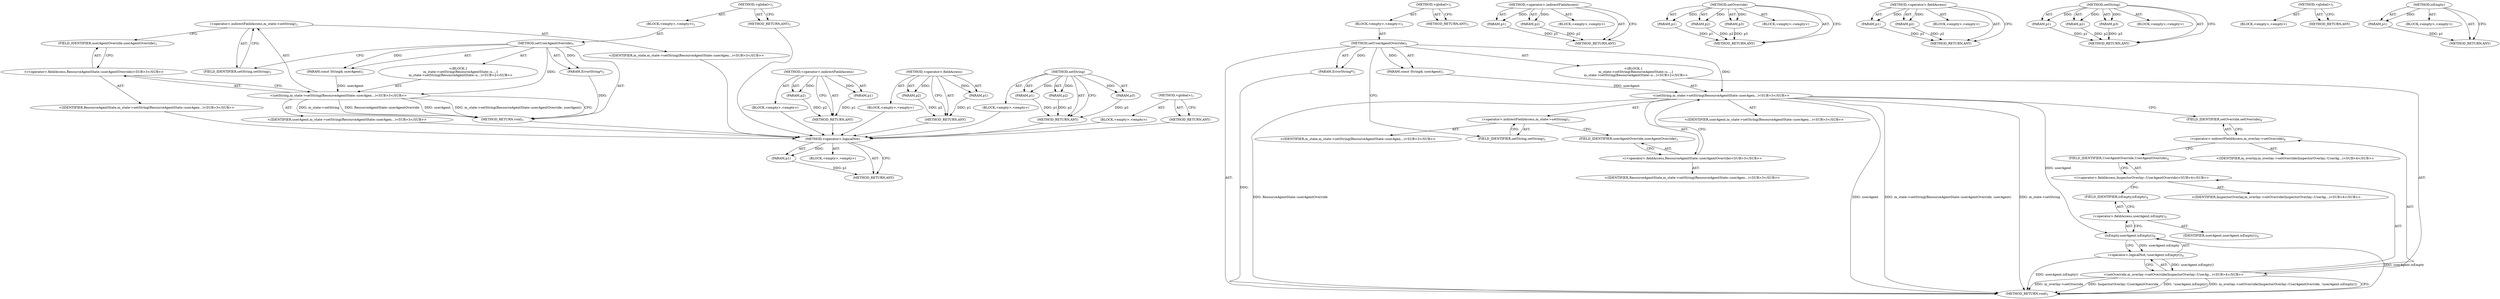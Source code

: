 digraph "&lt;global&gt;" {
vulnerable_73 [label=<(METHOD,&lt;operator&gt;.logicalNot)>];
vulnerable_74 [label=<(PARAM,p1)>];
vulnerable_75 [label=<(BLOCK,&lt;empty&gt;,&lt;empty&gt;)>];
vulnerable_76 [label=<(METHOD_RETURN,ANY)>];
vulnerable_6 [label=<(METHOD,&lt;global&gt;)<SUB>1</SUB>>];
vulnerable_7 [label=<(BLOCK,&lt;empty&gt;,&lt;empty&gt;)<SUB>1</SUB>>];
vulnerable_8 [label=<(METHOD,setUserAgentOverride)<SUB>1</SUB>>];
vulnerable_9 [label=<(PARAM,ErrorString*)<SUB>1</SUB>>];
vulnerable_10 [label=<(PARAM,const String&amp; userAgent)<SUB>1</SUB>>];
vulnerable_11 [label="<(BLOCK,{
     m_state-&gt;setString(ResourceAgentState::u...,{
     m_state-&gt;setString(ResourceAgentState::u...)<SUB>2</SUB>>"];
vulnerable_12 [label="<(setString,m_state-&gt;setString(ResourceAgentState::userAgen...)<SUB>3</SUB>>"];
vulnerable_13 [label=<(&lt;operator&gt;.indirectFieldAccess,m_state-&gt;setString)<SUB>3</SUB>>];
vulnerable_14 [label="<(IDENTIFIER,m_state,m_state-&gt;setString(ResourceAgentState::userAgen...)<SUB>3</SUB>>"];
vulnerable_15 [label=<(FIELD_IDENTIFIER,setString,setString)<SUB>3</SUB>>];
vulnerable_16 [label="<(&lt;operator&gt;.fieldAccess,ResourceAgentState::userAgentOverride)<SUB>3</SUB>>"];
vulnerable_17 [label="<(IDENTIFIER,ResourceAgentState,m_state-&gt;setString(ResourceAgentState::userAgen...)<SUB>3</SUB>>"];
vulnerable_18 [label=<(FIELD_IDENTIFIER,userAgentOverride,userAgentOverride)<SUB>3</SUB>>];
vulnerable_19 [label="<(IDENTIFIER,userAgent,m_state-&gt;setString(ResourceAgentState::userAgen...)<SUB>3</SUB>>"];
vulnerable_20 [label="<(setOverride,m_overlay-&gt;setOverride(InspectorOverlay::UserAg...)<SUB>4</SUB>>"];
vulnerable_21 [label=<(&lt;operator&gt;.indirectFieldAccess,m_overlay-&gt;setOverride)<SUB>4</SUB>>];
vulnerable_22 [label="<(IDENTIFIER,m_overlay,m_overlay-&gt;setOverride(InspectorOverlay::UserAg...)<SUB>4</SUB>>"];
vulnerable_23 [label=<(FIELD_IDENTIFIER,setOverride,setOverride)<SUB>4</SUB>>];
vulnerable_24 [label="<(&lt;operator&gt;.fieldAccess,InspectorOverlay::UserAgentOverride)<SUB>4</SUB>>"];
vulnerable_25 [label="<(IDENTIFIER,InspectorOverlay,m_overlay-&gt;setOverride(InspectorOverlay::UserAg...)<SUB>4</SUB>>"];
vulnerable_26 [label=<(FIELD_IDENTIFIER,UserAgentOverride,UserAgentOverride)<SUB>4</SUB>>];
vulnerable_27 [label=<(&lt;operator&gt;.logicalNot,!userAgent.isEmpty())<SUB>4</SUB>>];
vulnerable_28 [label=<(isEmpty,userAgent.isEmpty())<SUB>4</SUB>>];
vulnerable_29 [label=<(&lt;operator&gt;.fieldAccess,userAgent.isEmpty)<SUB>4</SUB>>];
vulnerable_30 [label=<(IDENTIFIER,userAgent,userAgent.isEmpty())<SUB>4</SUB>>];
vulnerable_31 [label=<(FIELD_IDENTIFIER,isEmpty,isEmpty)<SUB>4</SUB>>];
vulnerable_32 [label=<(METHOD_RETURN,void)<SUB>1</SUB>>];
vulnerable_34 [label=<(METHOD_RETURN,ANY)<SUB>1</SUB>>];
vulnerable_57 [label=<(METHOD,&lt;operator&gt;.indirectFieldAccess)>];
vulnerable_58 [label=<(PARAM,p1)>];
vulnerable_59 [label=<(PARAM,p2)>];
vulnerable_60 [label=<(BLOCK,&lt;empty&gt;,&lt;empty&gt;)>];
vulnerable_61 [label=<(METHOD_RETURN,ANY)>];
vulnerable_67 [label=<(METHOD,setOverride)>];
vulnerable_68 [label=<(PARAM,p1)>];
vulnerable_69 [label=<(PARAM,p2)>];
vulnerable_70 [label=<(PARAM,p3)>];
vulnerable_71 [label=<(BLOCK,&lt;empty&gt;,&lt;empty&gt;)>];
vulnerable_72 [label=<(METHOD_RETURN,ANY)>];
vulnerable_62 [label=<(METHOD,&lt;operator&gt;.fieldAccess)>];
vulnerable_63 [label=<(PARAM,p1)>];
vulnerable_64 [label=<(PARAM,p2)>];
vulnerable_65 [label=<(BLOCK,&lt;empty&gt;,&lt;empty&gt;)>];
vulnerable_66 [label=<(METHOD_RETURN,ANY)>];
vulnerable_51 [label=<(METHOD,setString)>];
vulnerable_52 [label=<(PARAM,p1)>];
vulnerable_53 [label=<(PARAM,p2)>];
vulnerable_54 [label=<(PARAM,p3)>];
vulnerable_55 [label=<(BLOCK,&lt;empty&gt;,&lt;empty&gt;)>];
vulnerable_56 [label=<(METHOD_RETURN,ANY)>];
vulnerable_45 [label=<(METHOD,&lt;global&gt;)<SUB>1</SUB>>];
vulnerable_46 [label=<(BLOCK,&lt;empty&gt;,&lt;empty&gt;)>];
vulnerable_47 [label=<(METHOD_RETURN,ANY)>];
vulnerable_77 [label=<(METHOD,isEmpty)>];
vulnerable_78 [label=<(PARAM,p1)>];
vulnerable_79 [label=<(BLOCK,&lt;empty&gt;,&lt;empty&gt;)>];
vulnerable_80 [label=<(METHOD_RETURN,ANY)>];
fixed_6 [label=<(METHOD,&lt;global&gt;)<SUB>1</SUB>>];
fixed_7 [label=<(BLOCK,&lt;empty&gt;,&lt;empty&gt;)<SUB>1</SUB>>];
fixed_8 [label=<(METHOD,setUserAgentOverride)<SUB>1</SUB>>];
fixed_9 [label=<(PARAM,ErrorString*)<SUB>1</SUB>>];
fixed_10 [label=<(PARAM,const String&amp; userAgent)<SUB>1</SUB>>];
fixed_11 [label="<(BLOCK,{
     m_state-&gt;setString(ResourceAgentState::u...,{
     m_state-&gt;setString(ResourceAgentState::u...)<SUB>2</SUB>>"];
fixed_12 [label="<(setString,m_state-&gt;setString(ResourceAgentState::userAgen...)<SUB>3</SUB>>"];
fixed_13 [label=<(&lt;operator&gt;.indirectFieldAccess,m_state-&gt;setString)<SUB>3</SUB>>];
fixed_14 [label="<(IDENTIFIER,m_state,m_state-&gt;setString(ResourceAgentState::userAgen...)<SUB>3</SUB>>"];
fixed_15 [label=<(FIELD_IDENTIFIER,setString,setString)<SUB>3</SUB>>];
fixed_16 [label="<(&lt;operator&gt;.fieldAccess,ResourceAgentState::userAgentOverride)<SUB>3</SUB>>"];
fixed_17 [label="<(IDENTIFIER,ResourceAgentState,m_state-&gt;setString(ResourceAgentState::userAgen...)<SUB>3</SUB>>"];
fixed_18 [label=<(FIELD_IDENTIFIER,userAgentOverride,userAgentOverride)<SUB>3</SUB>>];
fixed_19 [label="<(IDENTIFIER,userAgent,m_state-&gt;setString(ResourceAgentState::userAgen...)<SUB>3</SUB>>"];
fixed_20 [label=<(METHOD_RETURN,void)<SUB>1</SUB>>];
fixed_22 [label=<(METHOD_RETURN,ANY)<SUB>1</SUB>>];
fixed_45 [label=<(METHOD,&lt;operator&gt;.indirectFieldAccess)>];
fixed_46 [label=<(PARAM,p1)>];
fixed_47 [label=<(PARAM,p2)>];
fixed_48 [label=<(BLOCK,&lt;empty&gt;,&lt;empty&gt;)>];
fixed_49 [label=<(METHOD_RETURN,ANY)>];
fixed_50 [label=<(METHOD,&lt;operator&gt;.fieldAccess)>];
fixed_51 [label=<(PARAM,p1)>];
fixed_52 [label=<(PARAM,p2)>];
fixed_53 [label=<(BLOCK,&lt;empty&gt;,&lt;empty&gt;)>];
fixed_54 [label=<(METHOD_RETURN,ANY)>];
fixed_39 [label=<(METHOD,setString)>];
fixed_40 [label=<(PARAM,p1)>];
fixed_41 [label=<(PARAM,p2)>];
fixed_42 [label=<(PARAM,p3)>];
fixed_43 [label=<(BLOCK,&lt;empty&gt;,&lt;empty&gt;)>];
fixed_44 [label=<(METHOD_RETURN,ANY)>];
fixed_33 [label=<(METHOD,&lt;global&gt;)<SUB>1</SUB>>];
fixed_34 [label=<(BLOCK,&lt;empty&gt;,&lt;empty&gt;)>];
fixed_35 [label=<(METHOD_RETURN,ANY)>];
vulnerable_73 -> vulnerable_74  [key=0, label="AST: "];
vulnerable_73 -> vulnerable_74  [key=1, label="DDG: "];
vulnerable_73 -> vulnerable_75  [key=0, label="AST: "];
vulnerable_73 -> vulnerable_76  [key=0, label="AST: "];
vulnerable_73 -> vulnerable_76  [key=1, label="CFG: "];
vulnerable_74 -> vulnerable_76  [key=0, label="DDG: p1"];
vulnerable_6 -> vulnerable_7  [key=0, label="AST: "];
vulnerable_6 -> vulnerable_34  [key=0, label="AST: "];
vulnerable_6 -> vulnerable_34  [key=1, label="CFG: "];
vulnerable_7 -> vulnerable_8  [key=0, label="AST: "];
vulnerable_8 -> vulnerable_9  [key=0, label="AST: "];
vulnerable_8 -> vulnerable_9  [key=1, label="DDG: "];
vulnerable_8 -> vulnerable_10  [key=0, label="AST: "];
vulnerable_8 -> vulnerable_10  [key=1, label="DDG: "];
vulnerable_8 -> vulnerable_11  [key=0, label="AST: "];
vulnerable_8 -> vulnerable_32  [key=0, label="AST: "];
vulnerable_8 -> vulnerable_15  [key=0, label="CFG: "];
vulnerable_8 -> vulnerable_12  [key=0, label="DDG: "];
vulnerable_9 -> vulnerable_32  [key=0, label="DDG: "];
vulnerable_10 -> vulnerable_12  [key=0, label="DDG: userAgent"];
vulnerable_11 -> vulnerable_12  [key=0, label="AST: "];
vulnerable_11 -> vulnerable_20  [key=0, label="AST: "];
vulnerable_12 -> vulnerable_13  [key=0, label="AST: "];
vulnerable_12 -> vulnerable_16  [key=0, label="AST: "];
vulnerable_12 -> vulnerable_19  [key=0, label="AST: "];
vulnerable_12 -> vulnerable_23  [key=0, label="CFG: "];
vulnerable_12 -> vulnerable_32  [key=0, label="DDG: m_state-&gt;setString"];
vulnerable_12 -> vulnerable_32  [key=1, label="DDG: ResourceAgentState::userAgentOverride"];
vulnerable_12 -> vulnerable_32  [key=2, label="DDG: userAgent"];
vulnerable_12 -> vulnerable_32  [key=3, label="DDG: m_state-&gt;setString(ResourceAgentState::userAgentOverride, userAgent)"];
vulnerable_12 -> vulnerable_28  [key=0, label="DDG: userAgent"];
vulnerable_13 -> vulnerable_14  [key=0, label="AST: "];
vulnerable_13 -> vulnerable_15  [key=0, label="AST: "];
vulnerable_13 -> vulnerable_18  [key=0, label="CFG: "];
vulnerable_15 -> vulnerable_13  [key=0, label="CFG: "];
vulnerable_16 -> vulnerable_17  [key=0, label="AST: "];
vulnerable_16 -> vulnerable_18  [key=0, label="AST: "];
vulnerable_16 -> vulnerable_12  [key=0, label="CFG: "];
vulnerable_18 -> vulnerable_16  [key=0, label="CFG: "];
vulnerable_20 -> vulnerable_21  [key=0, label="AST: "];
vulnerable_20 -> vulnerable_24  [key=0, label="AST: "];
vulnerable_20 -> vulnerable_27  [key=0, label="AST: "];
vulnerable_20 -> vulnerable_32  [key=0, label="CFG: "];
vulnerable_20 -> vulnerable_32  [key=1, label="DDG: m_overlay-&gt;setOverride"];
vulnerable_20 -> vulnerable_32  [key=2, label="DDG: InspectorOverlay::UserAgentOverride"];
vulnerable_20 -> vulnerable_32  [key=3, label="DDG: !userAgent.isEmpty()"];
vulnerable_20 -> vulnerable_32  [key=4, label="DDG: m_overlay-&gt;setOverride(InspectorOverlay::UserAgentOverride, !userAgent.isEmpty())"];
vulnerable_21 -> vulnerable_22  [key=0, label="AST: "];
vulnerable_21 -> vulnerable_23  [key=0, label="AST: "];
vulnerable_21 -> vulnerable_26  [key=0, label="CFG: "];
vulnerable_23 -> vulnerable_21  [key=0, label="CFG: "];
vulnerable_24 -> vulnerable_25  [key=0, label="AST: "];
vulnerable_24 -> vulnerable_26  [key=0, label="AST: "];
vulnerable_24 -> vulnerable_31  [key=0, label="CFG: "];
vulnerable_26 -> vulnerable_24  [key=0, label="CFG: "];
vulnerable_27 -> vulnerable_28  [key=0, label="AST: "];
vulnerable_27 -> vulnerable_20  [key=0, label="CFG: "];
vulnerable_27 -> vulnerable_20  [key=1, label="DDG: userAgent.isEmpty()"];
vulnerable_27 -> vulnerable_32  [key=0, label="DDG: userAgent.isEmpty()"];
vulnerable_28 -> vulnerable_29  [key=0, label="AST: "];
vulnerable_28 -> vulnerable_27  [key=0, label="CFG: "];
vulnerable_28 -> vulnerable_27  [key=1, label="DDG: userAgent.isEmpty"];
vulnerable_28 -> vulnerable_32  [key=0, label="DDG: userAgent.isEmpty"];
vulnerable_29 -> vulnerable_30  [key=0, label="AST: "];
vulnerable_29 -> vulnerable_31  [key=0, label="AST: "];
vulnerable_29 -> vulnerable_28  [key=0, label="CFG: "];
vulnerable_31 -> vulnerable_29  [key=0, label="CFG: "];
vulnerable_57 -> vulnerable_58  [key=0, label="AST: "];
vulnerable_57 -> vulnerable_58  [key=1, label="DDG: "];
vulnerable_57 -> vulnerable_60  [key=0, label="AST: "];
vulnerable_57 -> vulnerable_59  [key=0, label="AST: "];
vulnerable_57 -> vulnerable_59  [key=1, label="DDG: "];
vulnerable_57 -> vulnerable_61  [key=0, label="AST: "];
vulnerable_57 -> vulnerable_61  [key=1, label="CFG: "];
vulnerable_58 -> vulnerable_61  [key=0, label="DDG: p1"];
vulnerable_59 -> vulnerable_61  [key=0, label="DDG: p2"];
vulnerable_67 -> vulnerable_68  [key=0, label="AST: "];
vulnerable_67 -> vulnerable_68  [key=1, label="DDG: "];
vulnerable_67 -> vulnerable_71  [key=0, label="AST: "];
vulnerable_67 -> vulnerable_69  [key=0, label="AST: "];
vulnerable_67 -> vulnerable_69  [key=1, label="DDG: "];
vulnerable_67 -> vulnerable_72  [key=0, label="AST: "];
vulnerable_67 -> vulnerable_72  [key=1, label="CFG: "];
vulnerable_67 -> vulnerable_70  [key=0, label="AST: "];
vulnerable_67 -> vulnerable_70  [key=1, label="DDG: "];
vulnerable_68 -> vulnerable_72  [key=0, label="DDG: p1"];
vulnerable_69 -> vulnerable_72  [key=0, label="DDG: p2"];
vulnerable_70 -> vulnerable_72  [key=0, label="DDG: p3"];
vulnerable_62 -> vulnerable_63  [key=0, label="AST: "];
vulnerable_62 -> vulnerable_63  [key=1, label="DDG: "];
vulnerable_62 -> vulnerable_65  [key=0, label="AST: "];
vulnerable_62 -> vulnerable_64  [key=0, label="AST: "];
vulnerable_62 -> vulnerable_64  [key=1, label="DDG: "];
vulnerable_62 -> vulnerable_66  [key=0, label="AST: "];
vulnerable_62 -> vulnerable_66  [key=1, label="CFG: "];
vulnerable_63 -> vulnerable_66  [key=0, label="DDG: p1"];
vulnerable_64 -> vulnerable_66  [key=0, label="DDG: p2"];
vulnerable_51 -> vulnerable_52  [key=0, label="AST: "];
vulnerable_51 -> vulnerable_52  [key=1, label="DDG: "];
vulnerable_51 -> vulnerable_55  [key=0, label="AST: "];
vulnerable_51 -> vulnerable_53  [key=0, label="AST: "];
vulnerable_51 -> vulnerable_53  [key=1, label="DDG: "];
vulnerable_51 -> vulnerable_56  [key=0, label="AST: "];
vulnerable_51 -> vulnerable_56  [key=1, label="CFG: "];
vulnerable_51 -> vulnerable_54  [key=0, label="AST: "];
vulnerable_51 -> vulnerable_54  [key=1, label="DDG: "];
vulnerable_52 -> vulnerable_56  [key=0, label="DDG: p1"];
vulnerable_53 -> vulnerable_56  [key=0, label="DDG: p2"];
vulnerable_54 -> vulnerable_56  [key=0, label="DDG: p3"];
vulnerable_45 -> vulnerable_46  [key=0, label="AST: "];
vulnerable_45 -> vulnerable_47  [key=0, label="AST: "];
vulnerable_45 -> vulnerable_47  [key=1, label="CFG: "];
vulnerable_77 -> vulnerable_78  [key=0, label="AST: "];
vulnerable_77 -> vulnerable_78  [key=1, label="DDG: "];
vulnerable_77 -> vulnerable_79  [key=0, label="AST: "];
vulnerable_77 -> vulnerable_80  [key=0, label="AST: "];
vulnerable_77 -> vulnerable_80  [key=1, label="CFG: "];
vulnerable_78 -> vulnerable_80  [key=0, label="DDG: p1"];
fixed_6 -> fixed_7  [key=0, label="AST: "];
fixed_6 -> fixed_22  [key=0, label="AST: "];
fixed_6 -> fixed_22  [key=1, label="CFG: "];
fixed_7 -> fixed_8  [key=0, label="AST: "];
fixed_8 -> fixed_9  [key=0, label="AST: "];
fixed_8 -> fixed_9  [key=1, label="DDG: "];
fixed_8 -> fixed_10  [key=0, label="AST: "];
fixed_8 -> fixed_10  [key=1, label="DDG: "];
fixed_8 -> fixed_11  [key=0, label="AST: "];
fixed_8 -> fixed_20  [key=0, label="AST: "];
fixed_8 -> fixed_15  [key=0, label="CFG: "];
fixed_8 -> fixed_12  [key=0, label="DDG: "];
fixed_9 -> fixed_20  [key=0, label="DDG: "];
fixed_10 -> fixed_12  [key=0, label="DDG: userAgent"];
fixed_11 -> fixed_12  [key=0, label="AST: "];
fixed_12 -> fixed_13  [key=0, label="AST: "];
fixed_12 -> fixed_16  [key=0, label="AST: "];
fixed_12 -> fixed_19  [key=0, label="AST: "];
fixed_12 -> fixed_20  [key=0, label="CFG: "];
fixed_12 -> fixed_20  [key=1, label="DDG: m_state-&gt;setString"];
fixed_12 -> fixed_20  [key=2, label="DDG: ResourceAgentState::userAgentOverride"];
fixed_12 -> fixed_20  [key=3, label="DDG: userAgent"];
fixed_12 -> fixed_20  [key=4, label="DDG: m_state-&gt;setString(ResourceAgentState::userAgentOverride, userAgent)"];
fixed_13 -> fixed_14  [key=0, label="AST: "];
fixed_13 -> fixed_15  [key=0, label="AST: "];
fixed_13 -> fixed_18  [key=0, label="CFG: "];
fixed_14 -> vulnerable_73  [key=0];
fixed_15 -> fixed_13  [key=0, label="CFG: "];
fixed_16 -> fixed_17  [key=0, label="AST: "];
fixed_16 -> fixed_18  [key=0, label="AST: "];
fixed_16 -> fixed_12  [key=0, label="CFG: "];
fixed_17 -> vulnerable_73  [key=0];
fixed_18 -> fixed_16  [key=0, label="CFG: "];
fixed_19 -> vulnerable_73  [key=0];
fixed_20 -> vulnerable_73  [key=0];
fixed_22 -> vulnerable_73  [key=0];
fixed_45 -> fixed_46  [key=0, label="AST: "];
fixed_45 -> fixed_46  [key=1, label="DDG: "];
fixed_45 -> fixed_48  [key=0, label="AST: "];
fixed_45 -> fixed_47  [key=0, label="AST: "];
fixed_45 -> fixed_47  [key=1, label="DDG: "];
fixed_45 -> fixed_49  [key=0, label="AST: "];
fixed_45 -> fixed_49  [key=1, label="CFG: "];
fixed_46 -> fixed_49  [key=0, label="DDG: p1"];
fixed_47 -> fixed_49  [key=0, label="DDG: p2"];
fixed_48 -> vulnerable_73  [key=0];
fixed_49 -> vulnerable_73  [key=0];
fixed_50 -> fixed_51  [key=0, label="AST: "];
fixed_50 -> fixed_51  [key=1, label="DDG: "];
fixed_50 -> fixed_53  [key=0, label="AST: "];
fixed_50 -> fixed_52  [key=0, label="AST: "];
fixed_50 -> fixed_52  [key=1, label="DDG: "];
fixed_50 -> fixed_54  [key=0, label="AST: "];
fixed_50 -> fixed_54  [key=1, label="CFG: "];
fixed_51 -> fixed_54  [key=0, label="DDG: p1"];
fixed_52 -> fixed_54  [key=0, label="DDG: p2"];
fixed_53 -> vulnerable_73  [key=0];
fixed_54 -> vulnerable_73  [key=0];
fixed_39 -> fixed_40  [key=0, label="AST: "];
fixed_39 -> fixed_40  [key=1, label="DDG: "];
fixed_39 -> fixed_43  [key=0, label="AST: "];
fixed_39 -> fixed_41  [key=0, label="AST: "];
fixed_39 -> fixed_41  [key=1, label="DDG: "];
fixed_39 -> fixed_44  [key=0, label="AST: "];
fixed_39 -> fixed_44  [key=1, label="CFG: "];
fixed_39 -> fixed_42  [key=0, label="AST: "];
fixed_39 -> fixed_42  [key=1, label="DDG: "];
fixed_40 -> fixed_44  [key=0, label="DDG: p1"];
fixed_41 -> fixed_44  [key=0, label="DDG: p2"];
fixed_42 -> fixed_44  [key=0, label="DDG: p3"];
fixed_43 -> vulnerable_73  [key=0];
fixed_44 -> vulnerable_73  [key=0];
fixed_33 -> fixed_34  [key=0, label="AST: "];
fixed_33 -> fixed_35  [key=0, label="AST: "];
fixed_33 -> fixed_35  [key=1, label="CFG: "];
fixed_34 -> vulnerable_73  [key=0];
fixed_35 -> vulnerable_73  [key=0];
}
